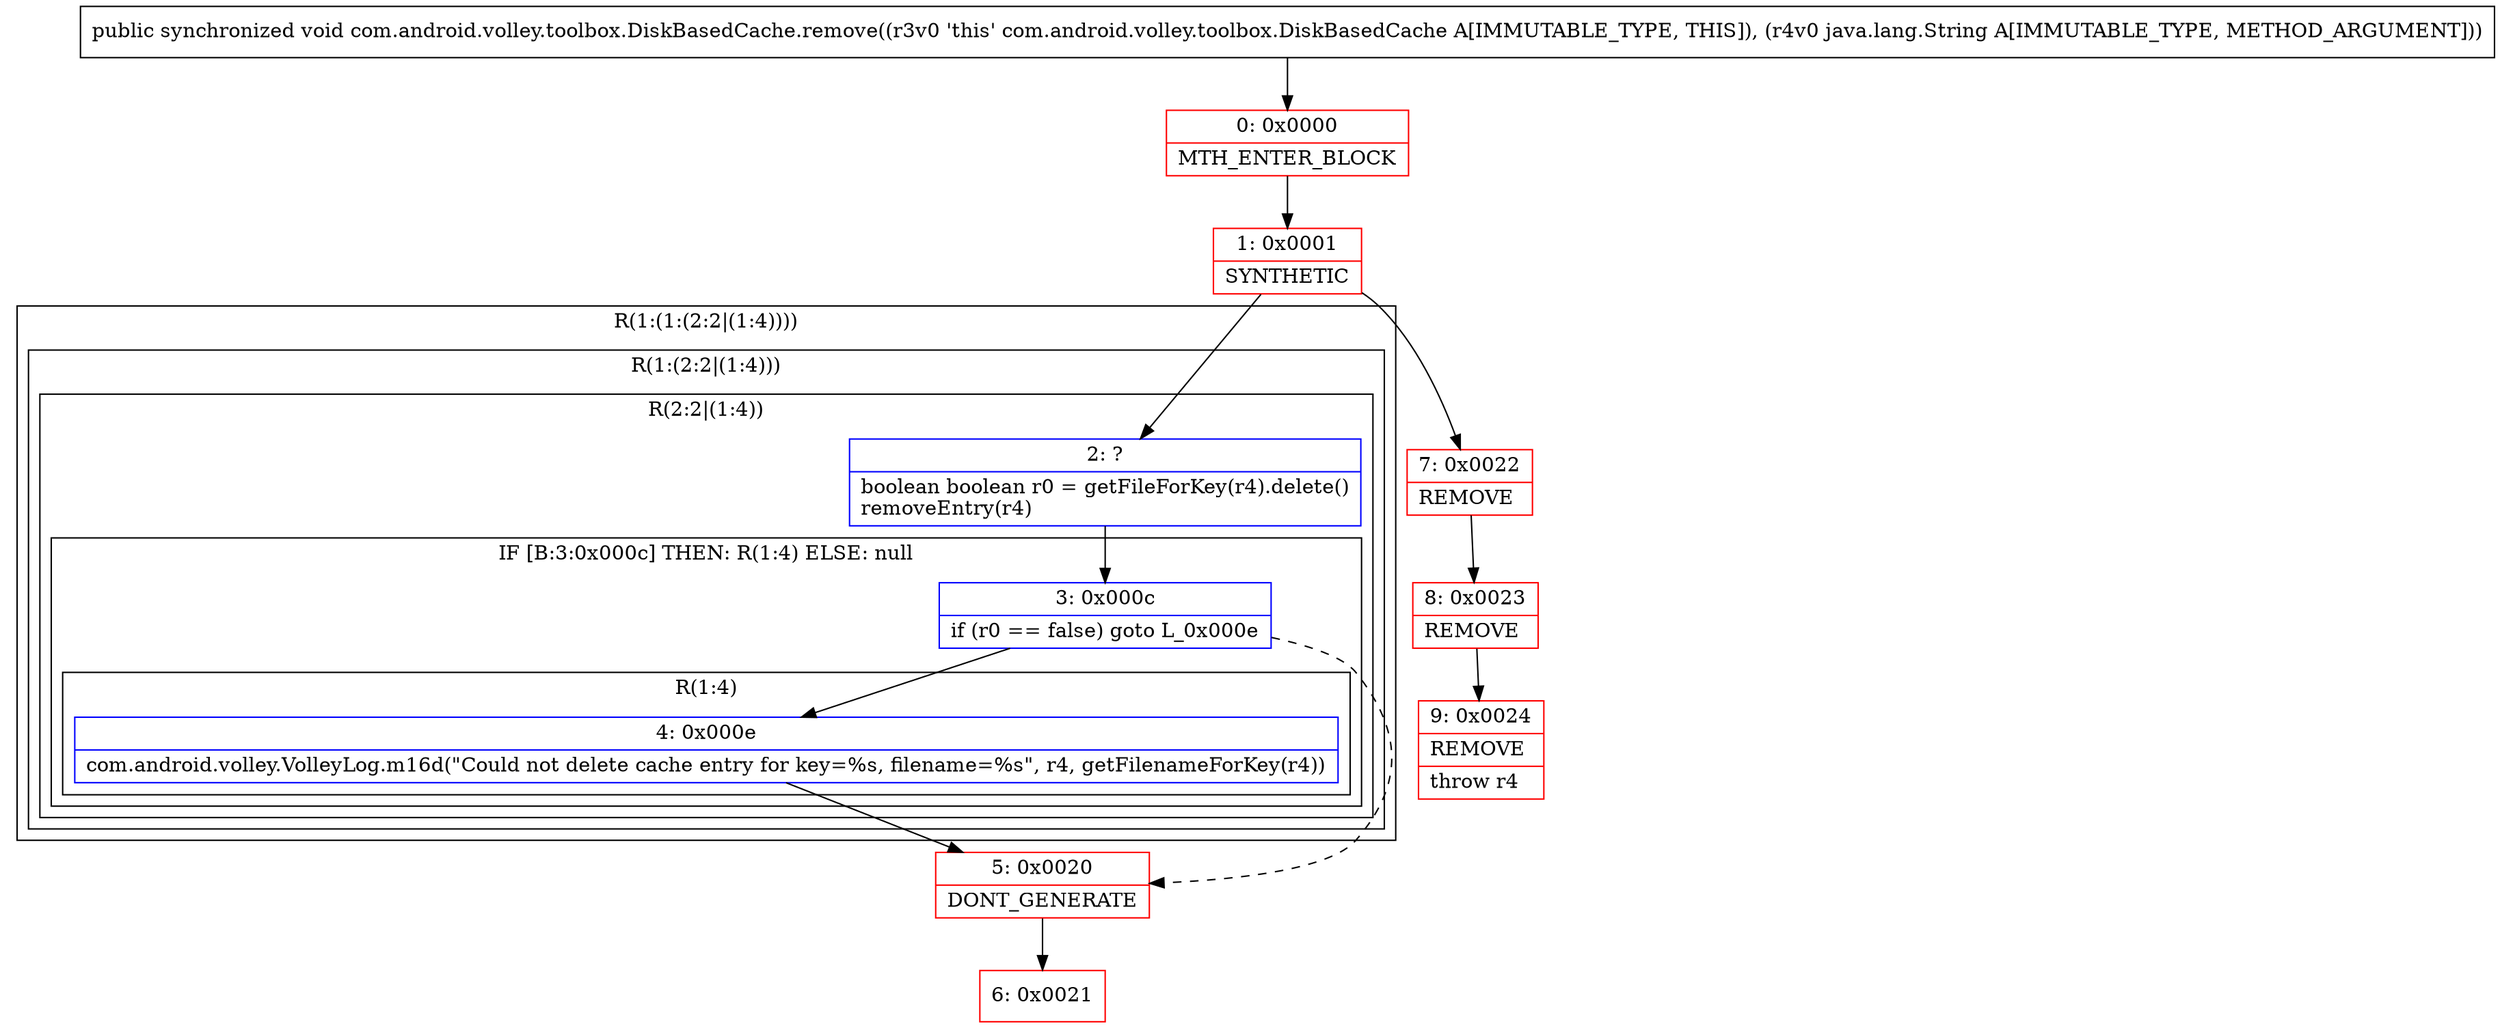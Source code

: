 digraph "CFG forcom.android.volley.toolbox.DiskBasedCache.remove(Ljava\/lang\/String;)V" {
subgraph cluster_Region_1129405245 {
label = "R(1:(1:(2:2|(1:4))))";
node [shape=record,color=blue];
subgraph cluster_Region_332265951 {
label = "R(1:(2:2|(1:4)))";
node [shape=record,color=blue];
subgraph cluster_Region_921438144 {
label = "R(2:2|(1:4))";
node [shape=record,color=blue];
Node_2 [shape=record,label="{2\:\ ?|boolean boolean r0 = getFileForKey(r4).delete()\lremoveEntry(r4)\l}"];
subgraph cluster_IfRegion_90769785 {
label = "IF [B:3:0x000c] THEN: R(1:4) ELSE: null";
node [shape=record,color=blue];
Node_3 [shape=record,label="{3\:\ 0x000c|if (r0 == false) goto L_0x000e\l}"];
subgraph cluster_Region_1170539186 {
label = "R(1:4)";
node [shape=record,color=blue];
Node_4 [shape=record,label="{4\:\ 0x000e|com.android.volley.VolleyLog.m16d(\"Could not delete cache entry for key=%s, filename=%s\", r4, getFilenameForKey(r4))\l}"];
}
}
}
}
}
Node_0 [shape=record,color=red,label="{0\:\ 0x0000|MTH_ENTER_BLOCK\l}"];
Node_1 [shape=record,color=red,label="{1\:\ 0x0001|SYNTHETIC\l}"];
Node_5 [shape=record,color=red,label="{5\:\ 0x0020|DONT_GENERATE\l}"];
Node_6 [shape=record,color=red,label="{6\:\ 0x0021}"];
Node_7 [shape=record,color=red,label="{7\:\ 0x0022|REMOVE\l}"];
Node_8 [shape=record,color=red,label="{8\:\ 0x0023|REMOVE\l}"];
Node_9 [shape=record,color=red,label="{9\:\ 0x0024|REMOVE\l|throw r4\l}"];
MethodNode[shape=record,label="{public synchronized void com.android.volley.toolbox.DiskBasedCache.remove((r3v0 'this' com.android.volley.toolbox.DiskBasedCache A[IMMUTABLE_TYPE, THIS]), (r4v0 java.lang.String A[IMMUTABLE_TYPE, METHOD_ARGUMENT])) }"];
MethodNode -> Node_0;
Node_2 -> Node_3;
Node_3 -> Node_4;
Node_3 -> Node_5[style=dashed];
Node_4 -> Node_5;
Node_0 -> Node_1;
Node_1 -> Node_2;
Node_1 -> Node_7;
Node_5 -> Node_6;
Node_7 -> Node_8;
Node_8 -> Node_9;
}

